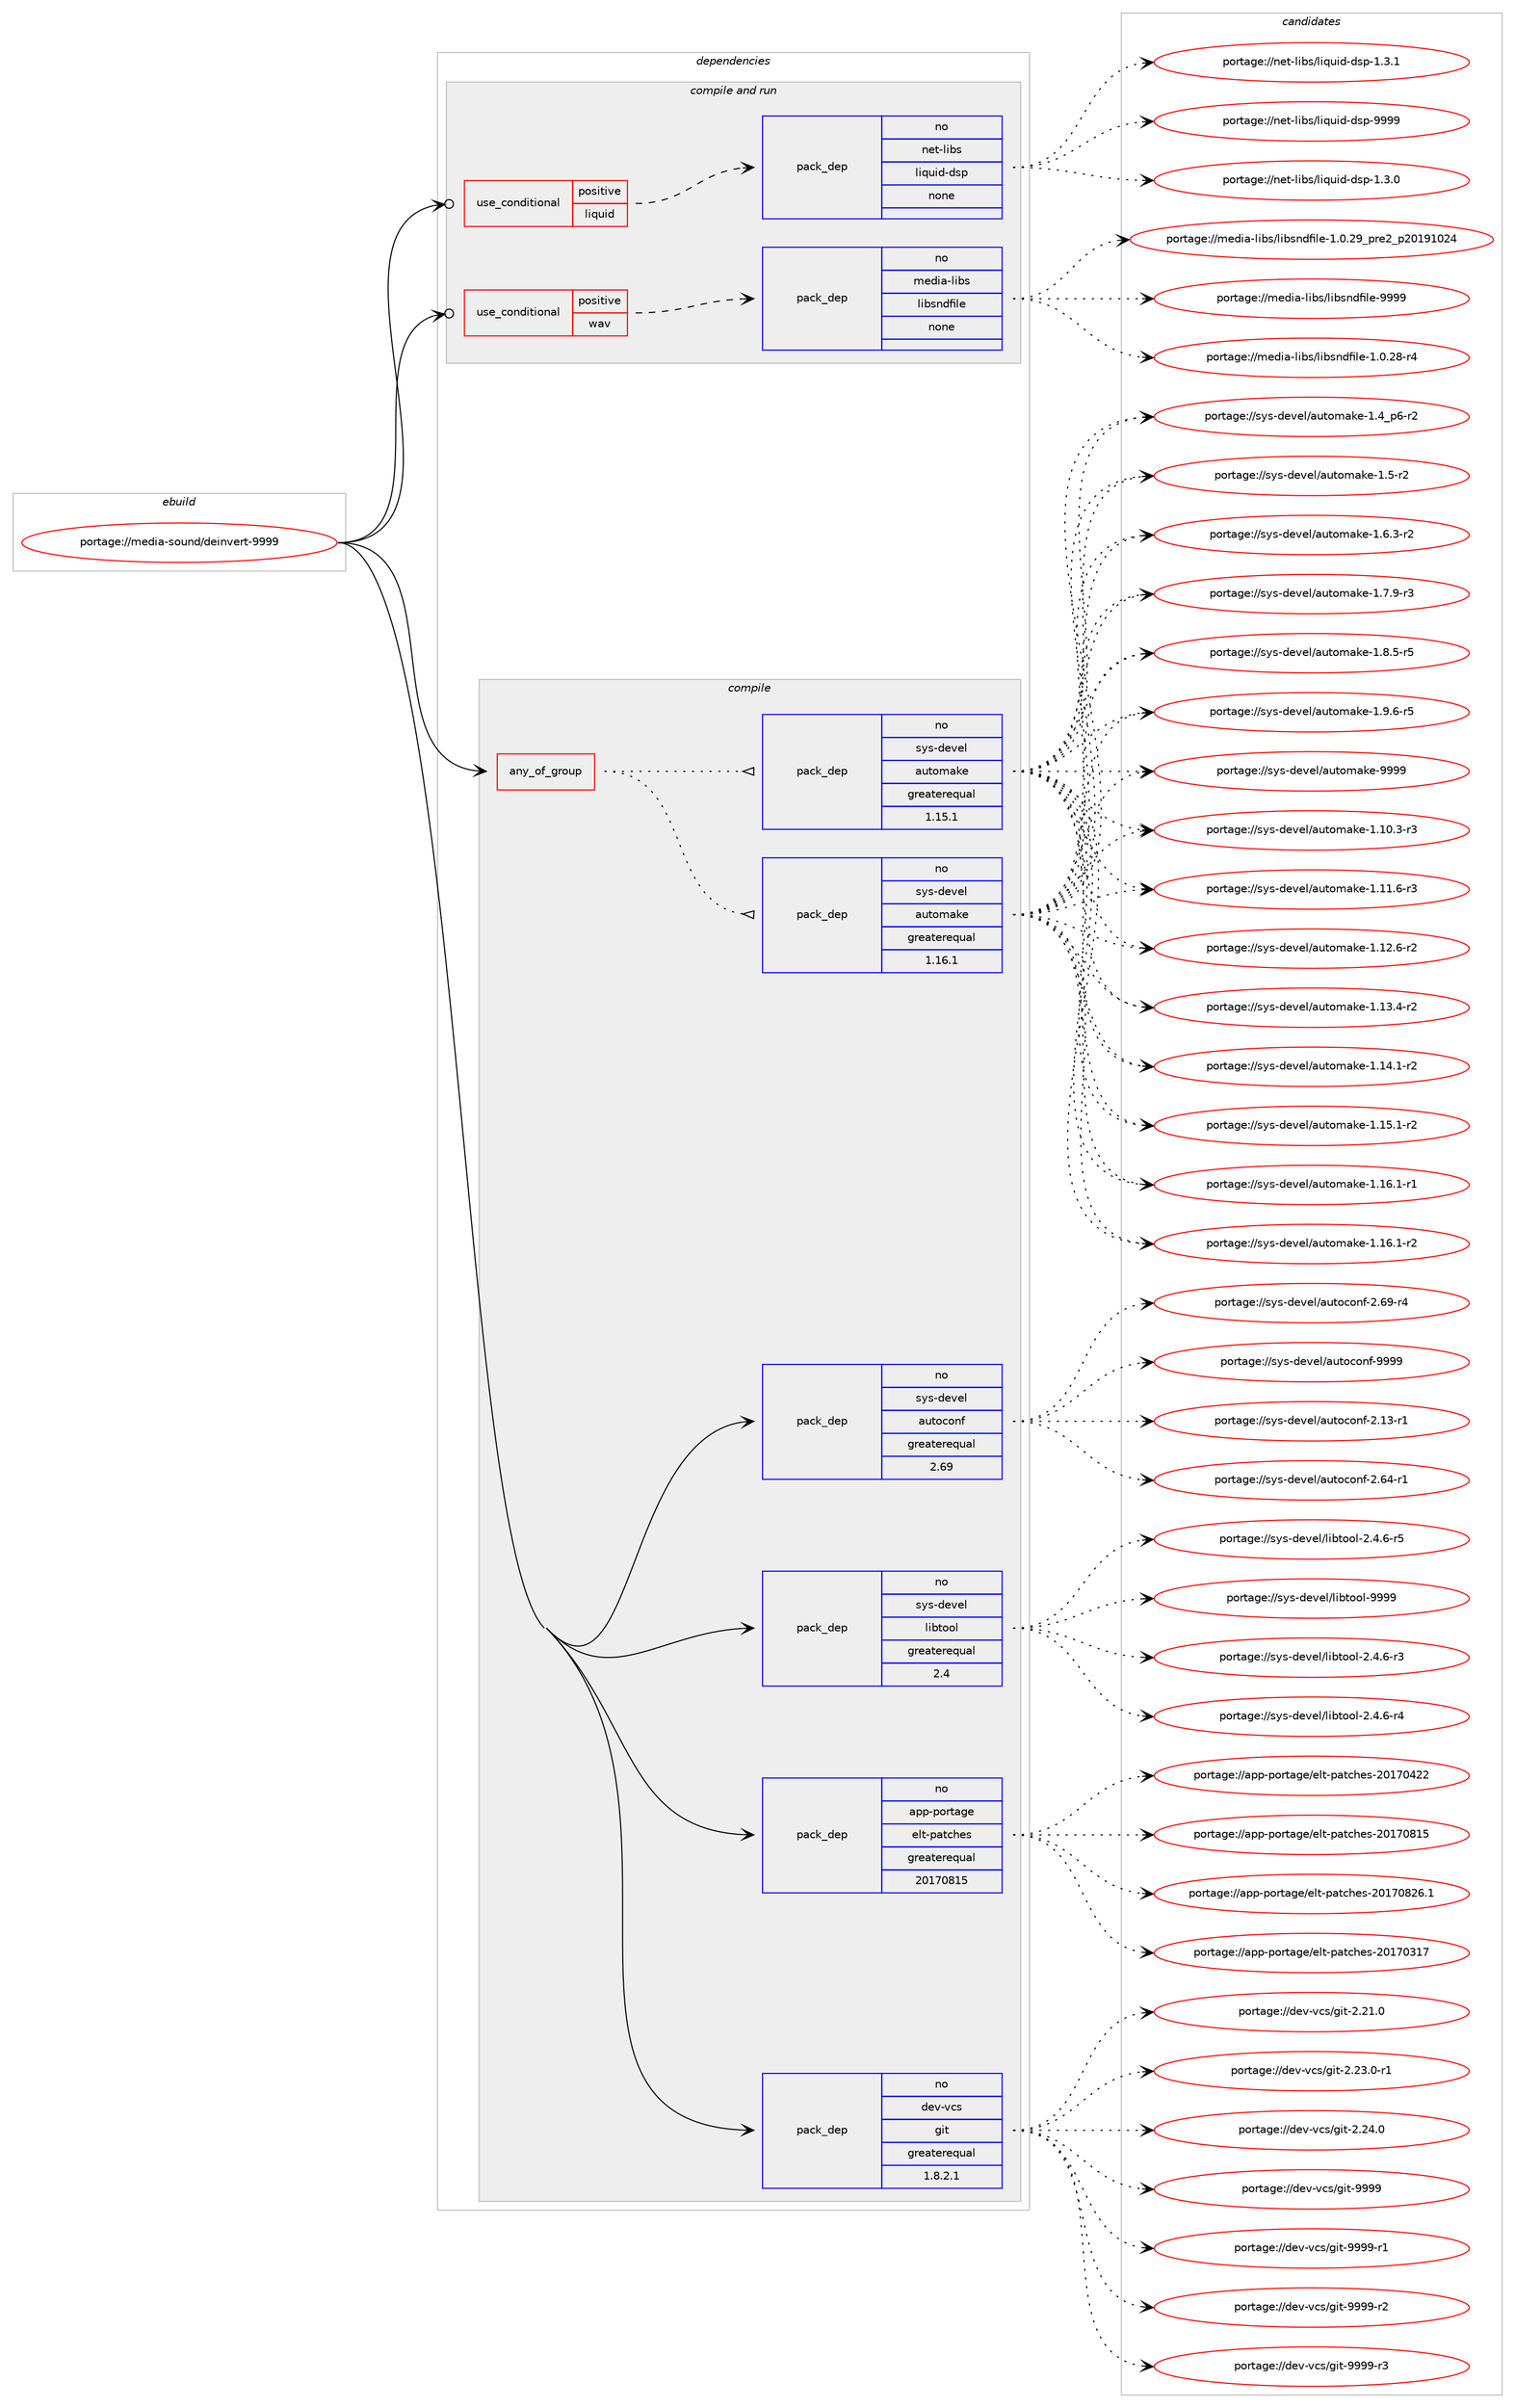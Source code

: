 digraph prolog {

# *************
# Graph options
# *************

newrank=true;
concentrate=true;
compound=true;
graph [rankdir=LR,fontname=Helvetica,fontsize=10,ranksep=1.5];#, ranksep=2.5, nodesep=0.2];
edge  [arrowhead=vee];
node  [fontname=Helvetica,fontsize=10];

# **********
# The ebuild
# **********

subgraph cluster_leftcol {
color=gray;
rank=same;
label=<<i>ebuild</i>>;
id [label="portage://media-sound/deinvert-9999", color=red, width=4, href="../media-sound/deinvert-9999.svg"];
}

# ****************
# The dependencies
# ****************

subgraph cluster_midcol {
color=gray;
label=<<i>dependencies</i>>;
subgraph cluster_compile {
fillcolor="#eeeeee";
style=filled;
label=<<i>compile</i>>;
subgraph any5290 {
dependency331206 [label=<<TABLE BORDER="0" CELLBORDER="1" CELLSPACING="0" CELLPADDING="4"><TR><TD CELLPADDING="10">any_of_group</TD></TR></TABLE>>, shape=none, color=red];subgraph pack243472 {
dependency331207 [label=<<TABLE BORDER="0" CELLBORDER="1" CELLSPACING="0" CELLPADDING="4" WIDTH="220"><TR><TD ROWSPAN="6" CELLPADDING="30">pack_dep</TD></TR><TR><TD WIDTH="110">no</TD></TR><TR><TD>sys-devel</TD></TR><TR><TD>automake</TD></TR><TR><TD>greaterequal</TD></TR><TR><TD>1.16.1</TD></TR></TABLE>>, shape=none, color=blue];
}
dependency331206:e -> dependency331207:w [weight=20,style="dotted",arrowhead="oinv"];
subgraph pack243473 {
dependency331208 [label=<<TABLE BORDER="0" CELLBORDER="1" CELLSPACING="0" CELLPADDING="4" WIDTH="220"><TR><TD ROWSPAN="6" CELLPADDING="30">pack_dep</TD></TR><TR><TD WIDTH="110">no</TD></TR><TR><TD>sys-devel</TD></TR><TR><TD>automake</TD></TR><TR><TD>greaterequal</TD></TR><TR><TD>1.15.1</TD></TR></TABLE>>, shape=none, color=blue];
}
dependency331206:e -> dependency331208:w [weight=20,style="dotted",arrowhead="oinv"];
}
id:e -> dependency331206:w [weight=20,style="solid",arrowhead="vee"];
subgraph pack243474 {
dependency331209 [label=<<TABLE BORDER="0" CELLBORDER="1" CELLSPACING="0" CELLPADDING="4" WIDTH="220"><TR><TD ROWSPAN="6" CELLPADDING="30">pack_dep</TD></TR><TR><TD WIDTH="110">no</TD></TR><TR><TD>app-portage</TD></TR><TR><TD>elt-patches</TD></TR><TR><TD>greaterequal</TD></TR><TR><TD>20170815</TD></TR></TABLE>>, shape=none, color=blue];
}
id:e -> dependency331209:w [weight=20,style="solid",arrowhead="vee"];
subgraph pack243475 {
dependency331210 [label=<<TABLE BORDER="0" CELLBORDER="1" CELLSPACING="0" CELLPADDING="4" WIDTH="220"><TR><TD ROWSPAN="6" CELLPADDING="30">pack_dep</TD></TR><TR><TD WIDTH="110">no</TD></TR><TR><TD>dev-vcs</TD></TR><TR><TD>git</TD></TR><TR><TD>greaterequal</TD></TR><TR><TD>1.8.2.1</TD></TR></TABLE>>, shape=none, color=blue];
}
id:e -> dependency331210:w [weight=20,style="solid",arrowhead="vee"];
subgraph pack243476 {
dependency331211 [label=<<TABLE BORDER="0" CELLBORDER="1" CELLSPACING="0" CELLPADDING="4" WIDTH="220"><TR><TD ROWSPAN="6" CELLPADDING="30">pack_dep</TD></TR><TR><TD WIDTH="110">no</TD></TR><TR><TD>sys-devel</TD></TR><TR><TD>autoconf</TD></TR><TR><TD>greaterequal</TD></TR><TR><TD>2.69</TD></TR></TABLE>>, shape=none, color=blue];
}
id:e -> dependency331211:w [weight=20,style="solid",arrowhead="vee"];
subgraph pack243477 {
dependency331212 [label=<<TABLE BORDER="0" CELLBORDER="1" CELLSPACING="0" CELLPADDING="4" WIDTH="220"><TR><TD ROWSPAN="6" CELLPADDING="30">pack_dep</TD></TR><TR><TD WIDTH="110">no</TD></TR><TR><TD>sys-devel</TD></TR><TR><TD>libtool</TD></TR><TR><TD>greaterequal</TD></TR><TR><TD>2.4</TD></TR></TABLE>>, shape=none, color=blue];
}
id:e -> dependency331212:w [weight=20,style="solid",arrowhead="vee"];
}
subgraph cluster_compileandrun {
fillcolor="#eeeeee";
style=filled;
label=<<i>compile and run</i>>;
subgraph cond82301 {
dependency331213 [label=<<TABLE BORDER="0" CELLBORDER="1" CELLSPACING="0" CELLPADDING="4"><TR><TD ROWSPAN="3" CELLPADDING="10">use_conditional</TD></TR><TR><TD>positive</TD></TR><TR><TD>liquid</TD></TR></TABLE>>, shape=none, color=red];
subgraph pack243478 {
dependency331214 [label=<<TABLE BORDER="0" CELLBORDER="1" CELLSPACING="0" CELLPADDING="4" WIDTH="220"><TR><TD ROWSPAN="6" CELLPADDING="30">pack_dep</TD></TR><TR><TD WIDTH="110">no</TD></TR><TR><TD>net-libs</TD></TR><TR><TD>liquid-dsp</TD></TR><TR><TD>none</TD></TR><TR><TD></TD></TR></TABLE>>, shape=none, color=blue];
}
dependency331213:e -> dependency331214:w [weight=20,style="dashed",arrowhead="vee"];
}
id:e -> dependency331213:w [weight=20,style="solid",arrowhead="odotvee"];
subgraph cond82302 {
dependency331215 [label=<<TABLE BORDER="0" CELLBORDER="1" CELLSPACING="0" CELLPADDING="4"><TR><TD ROWSPAN="3" CELLPADDING="10">use_conditional</TD></TR><TR><TD>positive</TD></TR><TR><TD>wav</TD></TR></TABLE>>, shape=none, color=red];
subgraph pack243479 {
dependency331216 [label=<<TABLE BORDER="0" CELLBORDER="1" CELLSPACING="0" CELLPADDING="4" WIDTH="220"><TR><TD ROWSPAN="6" CELLPADDING="30">pack_dep</TD></TR><TR><TD WIDTH="110">no</TD></TR><TR><TD>media-libs</TD></TR><TR><TD>libsndfile</TD></TR><TR><TD>none</TD></TR><TR><TD></TD></TR></TABLE>>, shape=none, color=blue];
}
dependency331215:e -> dependency331216:w [weight=20,style="dashed",arrowhead="vee"];
}
id:e -> dependency331215:w [weight=20,style="solid",arrowhead="odotvee"];
}
subgraph cluster_run {
fillcolor="#eeeeee";
style=filled;
label=<<i>run</i>>;
}
}

# **************
# The candidates
# **************

subgraph cluster_choices {
rank=same;
color=gray;
label=<<i>candidates</i>>;

subgraph choice243472 {
color=black;
nodesep=1;
choiceportage11512111545100101118101108479711711611110997107101454946494846514511451 [label="portage://sys-devel/automake-1.10.3-r3", color=red, width=4,href="../sys-devel/automake-1.10.3-r3.svg"];
choiceportage11512111545100101118101108479711711611110997107101454946494946544511451 [label="portage://sys-devel/automake-1.11.6-r3", color=red, width=4,href="../sys-devel/automake-1.11.6-r3.svg"];
choiceportage11512111545100101118101108479711711611110997107101454946495046544511450 [label="portage://sys-devel/automake-1.12.6-r2", color=red, width=4,href="../sys-devel/automake-1.12.6-r2.svg"];
choiceportage11512111545100101118101108479711711611110997107101454946495146524511450 [label="portage://sys-devel/automake-1.13.4-r2", color=red, width=4,href="../sys-devel/automake-1.13.4-r2.svg"];
choiceportage11512111545100101118101108479711711611110997107101454946495246494511450 [label="portage://sys-devel/automake-1.14.1-r2", color=red, width=4,href="../sys-devel/automake-1.14.1-r2.svg"];
choiceportage11512111545100101118101108479711711611110997107101454946495346494511450 [label="portage://sys-devel/automake-1.15.1-r2", color=red, width=4,href="../sys-devel/automake-1.15.1-r2.svg"];
choiceportage11512111545100101118101108479711711611110997107101454946495446494511449 [label="portage://sys-devel/automake-1.16.1-r1", color=red, width=4,href="../sys-devel/automake-1.16.1-r1.svg"];
choiceportage11512111545100101118101108479711711611110997107101454946495446494511450 [label="portage://sys-devel/automake-1.16.1-r2", color=red, width=4,href="../sys-devel/automake-1.16.1-r2.svg"];
choiceportage115121115451001011181011084797117116111109971071014549465295112544511450 [label="portage://sys-devel/automake-1.4_p6-r2", color=red, width=4,href="../sys-devel/automake-1.4_p6-r2.svg"];
choiceportage11512111545100101118101108479711711611110997107101454946534511450 [label="portage://sys-devel/automake-1.5-r2", color=red, width=4,href="../sys-devel/automake-1.5-r2.svg"];
choiceportage115121115451001011181011084797117116111109971071014549465446514511450 [label="portage://sys-devel/automake-1.6.3-r2", color=red, width=4,href="../sys-devel/automake-1.6.3-r2.svg"];
choiceportage115121115451001011181011084797117116111109971071014549465546574511451 [label="portage://sys-devel/automake-1.7.9-r3", color=red, width=4,href="../sys-devel/automake-1.7.9-r3.svg"];
choiceportage115121115451001011181011084797117116111109971071014549465646534511453 [label="portage://sys-devel/automake-1.8.5-r5", color=red, width=4,href="../sys-devel/automake-1.8.5-r5.svg"];
choiceportage115121115451001011181011084797117116111109971071014549465746544511453 [label="portage://sys-devel/automake-1.9.6-r5", color=red, width=4,href="../sys-devel/automake-1.9.6-r5.svg"];
choiceportage115121115451001011181011084797117116111109971071014557575757 [label="portage://sys-devel/automake-9999", color=red, width=4,href="../sys-devel/automake-9999.svg"];
dependency331207:e -> choiceportage11512111545100101118101108479711711611110997107101454946494846514511451:w [style=dotted,weight="100"];
dependency331207:e -> choiceportage11512111545100101118101108479711711611110997107101454946494946544511451:w [style=dotted,weight="100"];
dependency331207:e -> choiceportage11512111545100101118101108479711711611110997107101454946495046544511450:w [style=dotted,weight="100"];
dependency331207:e -> choiceportage11512111545100101118101108479711711611110997107101454946495146524511450:w [style=dotted,weight="100"];
dependency331207:e -> choiceportage11512111545100101118101108479711711611110997107101454946495246494511450:w [style=dotted,weight="100"];
dependency331207:e -> choiceportage11512111545100101118101108479711711611110997107101454946495346494511450:w [style=dotted,weight="100"];
dependency331207:e -> choiceportage11512111545100101118101108479711711611110997107101454946495446494511449:w [style=dotted,weight="100"];
dependency331207:e -> choiceportage11512111545100101118101108479711711611110997107101454946495446494511450:w [style=dotted,weight="100"];
dependency331207:e -> choiceportage115121115451001011181011084797117116111109971071014549465295112544511450:w [style=dotted,weight="100"];
dependency331207:e -> choiceportage11512111545100101118101108479711711611110997107101454946534511450:w [style=dotted,weight="100"];
dependency331207:e -> choiceportage115121115451001011181011084797117116111109971071014549465446514511450:w [style=dotted,weight="100"];
dependency331207:e -> choiceportage115121115451001011181011084797117116111109971071014549465546574511451:w [style=dotted,weight="100"];
dependency331207:e -> choiceportage115121115451001011181011084797117116111109971071014549465646534511453:w [style=dotted,weight="100"];
dependency331207:e -> choiceportage115121115451001011181011084797117116111109971071014549465746544511453:w [style=dotted,weight="100"];
dependency331207:e -> choiceportage115121115451001011181011084797117116111109971071014557575757:w [style=dotted,weight="100"];
}
subgraph choice243473 {
color=black;
nodesep=1;
choiceportage11512111545100101118101108479711711611110997107101454946494846514511451 [label="portage://sys-devel/automake-1.10.3-r3", color=red, width=4,href="../sys-devel/automake-1.10.3-r3.svg"];
choiceportage11512111545100101118101108479711711611110997107101454946494946544511451 [label="portage://sys-devel/automake-1.11.6-r3", color=red, width=4,href="../sys-devel/automake-1.11.6-r3.svg"];
choiceportage11512111545100101118101108479711711611110997107101454946495046544511450 [label="portage://sys-devel/automake-1.12.6-r2", color=red, width=4,href="../sys-devel/automake-1.12.6-r2.svg"];
choiceportage11512111545100101118101108479711711611110997107101454946495146524511450 [label="portage://sys-devel/automake-1.13.4-r2", color=red, width=4,href="../sys-devel/automake-1.13.4-r2.svg"];
choiceportage11512111545100101118101108479711711611110997107101454946495246494511450 [label="portage://sys-devel/automake-1.14.1-r2", color=red, width=4,href="../sys-devel/automake-1.14.1-r2.svg"];
choiceportage11512111545100101118101108479711711611110997107101454946495346494511450 [label="portage://sys-devel/automake-1.15.1-r2", color=red, width=4,href="../sys-devel/automake-1.15.1-r2.svg"];
choiceportage11512111545100101118101108479711711611110997107101454946495446494511449 [label="portage://sys-devel/automake-1.16.1-r1", color=red, width=4,href="../sys-devel/automake-1.16.1-r1.svg"];
choiceportage11512111545100101118101108479711711611110997107101454946495446494511450 [label="portage://sys-devel/automake-1.16.1-r2", color=red, width=4,href="../sys-devel/automake-1.16.1-r2.svg"];
choiceportage115121115451001011181011084797117116111109971071014549465295112544511450 [label="portage://sys-devel/automake-1.4_p6-r2", color=red, width=4,href="../sys-devel/automake-1.4_p6-r2.svg"];
choiceportage11512111545100101118101108479711711611110997107101454946534511450 [label="portage://sys-devel/automake-1.5-r2", color=red, width=4,href="../sys-devel/automake-1.5-r2.svg"];
choiceportage115121115451001011181011084797117116111109971071014549465446514511450 [label="portage://sys-devel/automake-1.6.3-r2", color=red, width=4,href="../sys-devel/automake-1.6.3-r2.svg"];
choiceportage115121115451001011181011084797117116111109971071014549465546574511451 [label="portage://sys-devel/automake-1.7.9-r3", color=red, width=4,href="../sys-devel/automake-1.7.9-r3.svg"];
choiceportage115121115451001011181011084797117116111109971071014549465646534511453 [label="portage://sys-devel/automake-1.8.5-r5", color=red, width=4,href="../sys-devel/automake-1.8.5-r5.svg"];
choiceportage115121115451001011181011084797117116111109971071014549465746544511453 [label="portage://sys-devel/automake-1.9.6-r5", color=red, width=4,href="../sys-devel/automake-1.9.6-r5.svg"];
choiceportage115121115451001011181011084797117116111109971071014557575757 [label="portage://sys-devel/automake-9999", color=red, width=4,href="../sys-devel/automake-9999.svg"];
dependency331208:e -> choiceportage11512111545100101118101108479711711611110997107101454946494846514511451:w [style=dotted,weight="100"];
dependency331208:e -> choiceportage11512111545100101118101108479711711611110997107101454946494946544511451:w [style=dotted,weight="100"];
dependency331208:e -> choiceportage11512111545100101118101108479711711611110997107101454946495046544511450:w [style=dotted,weight="100"];
dependency331208:e -> choiceportage11512111545100101118101108479711711611110997107101454946495146524511450:w [style=dotted,weight="100"];
dependency331208:e -> choiceportage11512111545100101118101108479711711611110997107101454946495246494511450:w [style=dotted,weight="100"];
dependency331208:e -> choiceportage11512111545100101118101108479711711611110997107101454946495346494511450:w [style=dotted,weight="100"];
dependency331208:e -> choiceportage11512111545100101118101108479711711611110997107101454946495446494511449:w [style=dotted,weight="100"];
dependency331208:e -> choiceportage11512111545100101118101108479711711611110997107101454946495446494511450:w [style=dotted,weight="100"];
dependency331208:e -> choiceportage115121115451001011181011084797117116111109971071014549465295112544511450:w [style=dotted,weight="100"];
dependency331208:e -> choiceportage11512111545100101118101108479711711611110997107101454946534511450:w [style=dotted,weight="100"];
dependency331208:e -> choiceportage115121115451001011181011084797117116111109971071014549465446514511450:w [style=dotted,weight="100"];
dependency331208:e -> choiceportage115121115451001011181011084797117116111109971071014549465546574511451:w [style=dotted,weight="100"];
dependency331208:e -> choiceportage115121115451001011181011084797117116111109971071014549465646534511453:w [style=dotted,weight="100"];
dependency331208:e -> choiceportage115121115451001011181011084797117116111109971071014549465746544511453:w [style=dotted,weight="100"];
dependency331208:e -> choiceportage115121115451001011181011084797117116111109971071014557575757:w [style=dotted,weight="100"];
}
subgraph choice243474 {
color=black;
nodesep=1;
choiceportage97112112451121111141169710310147101108116451129711699104101115455048495548514955 [label="portage://app-portage/elt-patches-20170317", color=red, width=4,href="../app-portage/elt-patches-20170317.svg"];
choiceportage97112112451121111141169710310147101108116451129711699104101115455048495548525050 [label="portage://app-portage/elt-patches-20170422", color=red, width=4,href="../app-portage/elt-patches-20170422.svg"];
choiceportage97112112451121111141169710310147101108116451129711699104101115455048495548564953 [label="portage://app-portage/elt-patches-20170815", color=red, width=4,href="../app-portage/elt-patches-20170815.svg"];
choiceportage971121124511211111411697103101471011081164511297116991041011154550484955485650544649 [label="portage://app-portage/elt-patches-20170826.1", color=red, width=4,href="../app-portage/elt-patches-20170826.1.svg"];
dependency331209:e -> choiceportage97112112451121111141169710310147101108116451129711699104101115455048495548514955:w [style=dotted,weight="100"];
dependency331209:e -> choiceportage97112112451121111141169710310147101108116451129711699104101115455048495548525050:w [style=dotted,weight="100"];
dependency331209:e -> choiceportage97112112451121111141169710310147101108116451129711699104101115455048495548564953:w [style=dotted,weight="100"];
dependency331209:e -> choiceportage971121124511211111411697103101471011081164511297116991041011154550484955485650544649:w [style=dotted,weight="100"];
}
subgraph choice243475 {
color=black;
nodesep=1;
choiceportage10010111845118991154710310511645504650494648 [label="portage://dev-vcs/git-2.21.0", color=red, width=4,href="../dev-vcs/git-2.21.0.svg"];
choiceportage100101118451189911547103105116455046505146484511449 [label="portage://dev-vcs/git-2.23.0-r1", color=red, width=4,href="../dev-vcs/git-2.23.0-r1.svg"];
choiceportage10010111845118991154710310511645504650524648 [label="portage://dev-vcs/git-2.24.0", color=red, width=4,href="../dev-vcs/git-2.24.0.svg"];
choiceportage1001011184511899115471031051164557575757 [label="portage://dev-vcs/git-9999", color=red, width=4,href="../dev-vcs/git-9999.svg"];
choiceportage10010111845118991154710310511645575757574511449 [label="portage://dev-vcs/git-9999-r1", color=red, width=4,href="../dev-vcs/git-9999-r1.svg"];
choiceportage10010111845118991154710310511645575757574511450 [label="portage://dev-vcs/git-9999-r2", color=red, width=4,href="../dev-vcs/git-9999-r2.svg"];
choiceportage10010111845118991154710310511645575757574511451 [label="portage://dev-vcs/git-9999-r3", color=red, width=4,href="../dev-vcs/git-9999-r3.svg"];
dependency331210:e -> choiceportage10010111845118991154710310511645504650494648:w [style=dotted,weight="100"];
dependency331210:e -> choiceportage100101118451189911547103105116455046505146484511449:w [style=dotted,weight="100"];
dependency331210:e -> choiceportage10010111845118991154710310511645504650524648:w [style=dotted,weight="100"];
dependency331210:e -> choiceportage1001011184511899115471031051164557575757:w [style=dotted,weight="100"];
dependency331210:e -> choiceportage10010111845118991154710310511645575757574511449:w [style=dotted,weight="100"];
dependency331210:e -> choiceportage10010111845118991154710310511645575757574511450:w [style=dotted,weight="100"];
dependency331210:e -> choiceportage10010111845118991154710310511645575757574511451:w [style=dotted,weight="100"];
}
subgraph choice243476 {
color=black;
nodesep=1;
choiceportage1151211154510010111810110847971171161119911111010245504649514511449 [label="portage://sys-devel/autoconf-2.13-r1", color=red, width=4,href="../sys-devel/autoconf-2.13-r1.svg"];
choiceportage1151211154510010111810110847971171161119911111010245504654524511449 [label="portage://sys-devel/autoconf-2.64-r1", color=red, width=4,href="../sys-devel/autoconf-2.64-r1.svg"];
choiceportage1151211154510010111810110847971171161119911111010245504654574511452 [label="portage://sys-devel/autoconf-2.69-r4", color=red, width=4,href="../sys-devel/autoconf-2.69-r4.svg"];
choiceportage115121115451001011181011084797117116111991111101024557575757 [label="portage://sys-devel/autoconf-9999", color=red, width=4,href="../sys-devel/autoconf-9999.svg"];
dependency331211:e -> choiceportage1151211154510010111810110847971171161119911111010245504649514511449:w [style=dotted,weight="100"];
dependency331211:e -> choiceportage1151211154510010111810110847971171161119911111010245504654524511449:w [style=dotted,weight="100"];
dependency331211:e -> choiceportage1151211154510010111810110847971171161119911111010245504654574511452:w [style=dotted,weight="100"];
dependency331211:e -> choiceportage115121115451001011181011084797117116111991111101024557575757:w [style=dotted,weight="100"];
}
subgraph choice243477 {
color=black;
nodesep=1;
choiceportage1151211154510010111810110847108105981161111111084550465246544511451 [label="portage://sys-devel/libtool-2.4.6-r3", color=red, width=4,href="../sys-devel/libtool-2.4.6-r3.svg"];
choiceportage1151211154510010111810110847108105981161111111084550465246544511452 [label="portage://sys-devel/libtool-2.4.6-r4", color=red, width=4,href="../sys-devel/libtool-2.4.6-r4.svg"];
choiceportage1151211154510010111810110847108105981161111111084550465246544511453 [label="portage://sys-devel/libtool-2.4.6-r5", color=red, width=4,href="../sys-devel/libtool-2.4.6-r5.svg"];
choiceportage1151211154510010111810110847108105981161111111084557575757 [label="portage://sys-devel/libtool-9999", color=red, width=4,href="../sys-devel/libtool-9999.svg"];
dependency331212:e -> choiceportage1151211154510010111810110847108105981161111111084550465246544511451:w [style=dotted,weight="100"];
dependency331212:e -> choiceportage1151211154510010111810110847108105981161111111084550465246544511452:w [style=dotted,weight="100"];
dependency331212:e -> choiceportage1151211154510010111810110847108105981161111111084550465246544511453:w [style=dotted,weight="100"];
dependency331212:e -> choiceportage1151211154510010111810110847108105981161111111084557575757:w [style=dotted,weight="100"];
}
subgraph choice243478 {
color=black;
nodesep=1;
choiceportage11010111645108105981154710810511311710510045100115112454946514648 [label="portage://net-libs/liquid-dsp-1.3.0", color=red, width=4,href="../net-libs/liquid-dsp-1.3.0.svg"];
choiceportage11010111645108105981154710810511311710510045100115112454946514649 [label="portage://net-libs/liquid-dsp-1.3.1", color=red, width=4,href="../net-libs/liquid-dsp-1.3.1.svg"];
choiceportage110101116451081059811547108105113117105100451001151124557575757 [label="portage://net-libs/liquid-dsp-9999", color=red, width=4,href="../net-libs/liquid-dsp-9999.svg"];
dependency331214:e -> choiceportage11010111645108105981154710810511311710510045100115112454946514648:w [style=dotted,weight="100"];
dependency331214:e -> choiceportage11010111645108105981154710810511311710510045100115112454946514649:w [style=dotted,weight="100"];
dependency331214:e -> choiceportage110101116451081059811547108105113117105100451001151124557575757:w [style=dotted,weight="100"];
}
subgraph choice243479 {
color=black;
nodesep=1;
choiceportage1091011001059745108105981154710810598115110100102105108101454946484650564511452 [label="portage://media-libs/libsndfile-1.0.28-r4", color=red, width=4,href="../media-libs/libsndfile-1.0.28-r4.svg"];
choiceportage1091011001059745108105981154710810598115110100102105108101454946484650579511211410150951125048495749485052 [label="portage://media-libs/libsndfile-1.0.29_pre2_p20191024", color=red, width=4,href="../media-libs/libsndfile-1.0.29_pre2_p20191024.svg"];
choiceportage10910110010597451081059811547108105981151101001021051081014557575757 [label="portage://media-libs/libsndfile-9999", color=red, width=4,href="../media-libs/libsndfile-9999.svg"];
dependency331216:e -> choiceportage1091011001059745108105981154710810598115110100102105108101454946484650564511452:w [style=dotted,weight="100"];
dependency331216:e -> choiceportage1091011001059745108105981154710810598115110100102105108101454946484650579511211410150951125048495749485052:w [style=dotted,weight="100"];
dependency331216:e -> choiceportage10910110010597451081059811547108105981151101001021051081014557575757:w [style=dotted,weight="100"];
}
}

}
